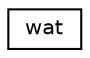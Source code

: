 digraph "Graphical Class Hierarchy"
{
  edge [fontname="Helvetica",fontsize="10",labelfontname="Helvetica",labelfontsize="10"];
  node [fontname="Helvetica",fontsize="10",shape=record];
  rankdir="LR";
  Node0 [label="wat",height=0.2,width=0.4,color="black", fillcolor="white", style="filled",URL="$structwat.html"];
}

